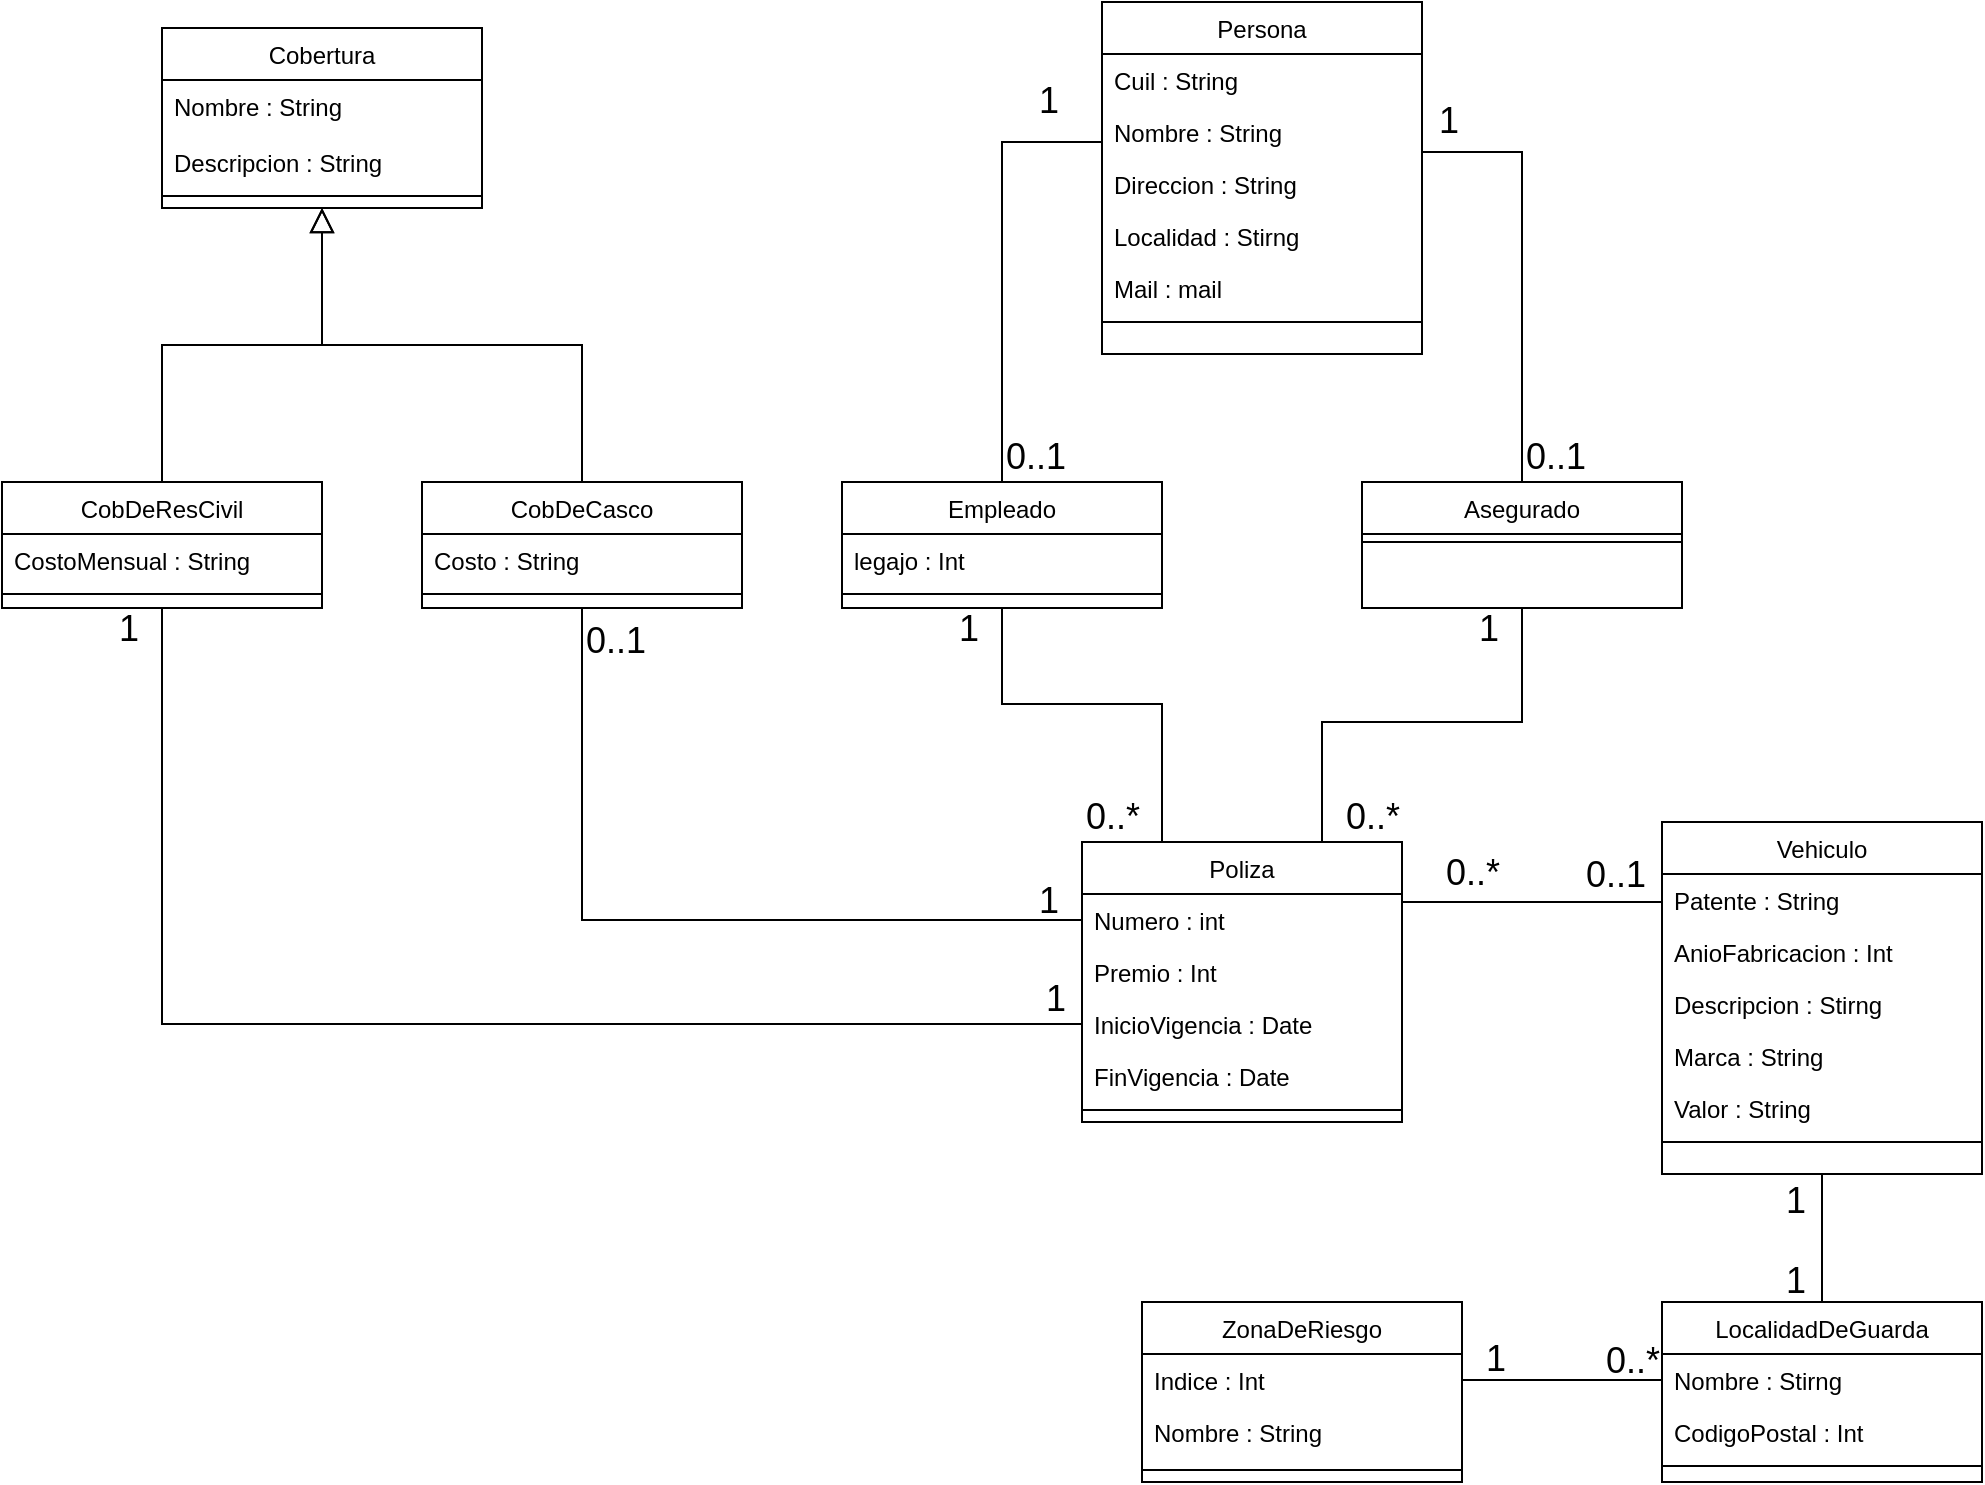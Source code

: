 <mxfile version="24.8.6">
  <diagram id="C5RBs43oDa-KdzZeNtuy" name="Page-1">
    <mxGraphModel dx="1703" dy="528" grid="1" gridSize="10" guides="1" tooltips="1" connect="1" arrows="1" fold="1" page="1" pageScale="1" pageWidth="827" pageHeight="1169" math="0" shadow="0">
      <root>
        <mxCell id="WIyWlLk6GJQsqaUBKTNV-0" />
        <mxCell id="WIyWlLk6GJQsqaUBKTNV-1" parent="WIyWlLk6GJQsqaUBKTNV-0" />
        <mxCell id="zkfFHV4jXpPFQw0GAbJ--6" value="CobDeResCivil" style="swimlane;fontStyle=0;align=center;verticalAlign=top;childLayout=stackLayout;horizontal=1;startSize=26;horizontalStack=0;resizeParent=1;resizeLast=0;collapsible=1;marginBottom=0;rounded=0;shadow=0;strokeWidth=1;" parent="WIyWlLk6GJQsqaUBKTNV-1" vertex="1">
          <mxGeometry x="-390" y="250" width="160" height="63" as="geometry">
            <mxRectangle x="130" y="380" width="160" height="26" as="alternateBounds" />
          </mxGeometry>
        </mxCell>
        <mxCell id="zkfFHV4jXpPFQw0GAbJ--7" value="CostoMensual : String" style="text;align=left;verticalAlign=top;spacingLeft=4;spacingRight=4;overflow=hidden;rotatable=0;points=[[0,0.5],[1,0.5]];portConstraint=eastwest;" parent="zkfFHV4jXpPFQw0GAbJ--6" vertex="1">
          <mxGeometry y="26" width="160" height="26" as="geometry" />
        </mxCell>
        <mxCell id="zkfFHV4jXpPFQw0GAbJ--9" value="" style="line;html=1;strokeWidth=1;align=left;verticalAlign=middle;spacingTop=-1;spacingLeft=3;spacingRight=3;rotatable=0;labelPosition=right;points=[];portConstraint=eastwest;" parent="zkfFHV4jXpPFQw0GAbJ--6" vertex="1">
          <mxGeometry y="52" width="160" height="8" as="geometry" />
        </mxCell>
        <mxCell id="zkfFHV4jXpPFQw0GAbJ--12" value="" style="endArrow=block;endSize=10;endFill=0;shadow=0;strokeWidth=1;rounded=0;curved=0;edgeStyle=elbowEdgeStyle;elbow=vertical;" parent="WIyWlLk6GJQsqaUBKTNV-1" source="zkfFHV4jXpPFQw0GAbJ--6" edge="1">
          <mxGeometry width="160" relative="1" as="geometry">
            <mxPoint x="-310" y="93" as="sourcePoint" />
            <mxPoint x="-230" y="113" as="targetPoint" />
          </mxGeometry>
        </mxCell>
        <mxCell id="zkfFHV4jXpPFQw0GAbJ--13" value="CobDeCasco" style="swimlane;fontStyle=0;align=center;verticalAlign=top;childLayout=stackLayout;horizontal=1;startSize=26;horizontalStack=0;resizeParent=1;resizeLast=0;collapsible=1;marginBottom=0;rounded=0;shadow=0;strokeWidth=1;" parent="WIyWlLk6GJQsqaUBKTNV-1" vertex="1">
          <mxGeometry x="-180" y="250" width="160" height="63" as="geometry">
            <mxRectangle x="340" y="380" width="170" height="26" as="alternateBounds" />
          </mxGeometry>
        </mxCell>
        <mxCell id="zkfFHV4jXpPFQw0GAbJ--14" value="Costo : String" style="text;align=left;verticalAlign=top;spacingLeft=4;spacingRight=4;overflow=hidden;rotatable=0;points=[[0,0.5],[1,0.5]];portConstraint=eastwest;" parent="zkfFHV4jXpPFQw0GAbJ--13" vertex="1">
          <mxGeometry y="26" width="160" height="26" as="geometry" />
        </mxCell>
        <mxCell id="zkfFHV4jXpPFQw0GAbJ--15" value="" style="line;html=1;strokeWidth=1;align=left;verticalAlign=middle;spacingTop=-1;spacingLeft=3;spacingRight=3;rotatable=0;labelPosition=right;points=[];portConstraint=eastwest;" parent="zkfFHV4jXpPFQw0GAbJ--13" vertex="1">
          <mxGeometry y="52" width="160" height="8" as="geometry" />
        </mxCell>
        <mxCell id="zkfFHV4jXpPFQw0GAbJ--16" value="" style="endArrow=block;endSize=10;endFill=0;shadow=0;strokeWidth=1;rounded=0;curved=0;edgeStyle=elbowEdgeStyle;elbow=vertical;entryX=0.5;entryY=1;entryDx=0;entryDy=0;" parent="WIyWlLk6GJQsqaUBKTNV-1" source="zkfFHV4jXpPFQw0GAbJ--13" target="6P_AhiE8qo_wAgspzTL7-38" edge="1">
          <mxGeometry width="160" relative="1" as="geometry">
            <mxPoint x="-300" y="263" as="sourcePoint" />
            <mxPoint x="-250" y="128" as="targetPoint" />
          </mxGeometry>
        </mxCell>
        <mxCell id="zkfFHV4jXpPFQw0GAbJ--26" value="" style="endArrow=none;shadow=0;strokeWidth=1;rounded=0;curved=0;endFill=0;edgeStyle=elbowEdgeStyle;elbow=vertical;exitX=0.5;exitY=0;exitDx=0;exitDy=0;entryX=1;entryY=0.5;entryDx=0;entryDy=0;" parent="WIyWlLk6GJQsqaUBKTNV-1" source="6P_AhiE8qo_wAgspzTL7-43" target="6P_AhiE8qo_wAgspzTL7-2" edge="1">
          <mxGeometry x="0.5" y="41" relative="1" as="geometry">
            <mxPoint x="340" y="179" as="sourcePoint" />
            <mxPoint x="440" y="85" as="targetPoint" />
            <mxPoint x="-40" y="32" as="offset" />
            <Array as="points">
              <mxPoint x="350" y="85" />
            </Array>
          </mxGeometry>
        </mxCell>
        <mxCell id="zkfFHV4jXpPFQw0GAbJ--27" value="0..1" style="resizable=0;align=left;verticalAlign=bottom;labelBackgroundColor=none;fontSize=18;" parent="zkfFHV4jXpPFQw0GAbJ--26" connectable="0" vertex="1">
          <mxGeometry x="-1" relative="1" as="geometry">
            <mxPoint y="-2" as="offset" />
          </mxGeometry>
        </mxCell>
        <mxCell id="zkfFHV4jXpPFQw0GAbJ--28" value="1" style="resizable=0;align=right;verticalAlign=bottom;labelBackgroundColor=none;fontSize=18;" parent="zkfFHV4jXpPFQw0GAbJ--26" connectable="0" vertex="1">
          <mxGeometry x="1" relative="1" as="geometry">
            <mxPoint x="20" y="5" as="offset" />
          </mxGeometry>
        </mxCell>
        <mxCell id="6P_AhiE8qo_wAgspzTL7-0" value="Persona" style="swimlane;fontStyle=0;align=center;verticalAlign=top;childLayout=stackLayout;horizontal=1;startSize=26;horizontalStack=0;resizeParent=1;resizeLast=0;collapsible=1;marginBottom=0;rounded=0;shadow=0;strokeWidth=1;" vertex="1" parent="WIyWlLk6GJQsqaUBKTNV-1">
          <mxGeometry x="160" y="10" width="160" height="176" as="geometry">
            <mxRectangle x="550" y="140" width="160" height="26" as="alternateBounds" />
          </mxGeometry>
        </mxCell>
        <mxCell id="6P_AhiE8qo_wAgspzTL7-1" value="Cuil : String" style="text;align=left;verticalAlign=top;spacingLeft=4;spacingRight=4;overflow=hidden;rotatable=0;points=[[0,0.5],[1,0.5]];portConstraint=eastwest;" vertex="1" parent="6P_AhiE8qo_wAgspzTL7-0">
          <mxGeometry y="26" width="160" height="26" as="geometry" />
        </mxCell>
        <mxCell id="6P_AhiE8qo_wAgspzTL7-2" value="Nombre : String" style="text;align=left;verticalAlign=top;spacingLeft=4;spacingRight=4;overflow=hidden;rotatable=0;points=[[0,0.5],[1,0.5]];portConstraint=eastwest;rounded=0;shadow=0;html=0;" vertex="1" parent="6P_AhiE8qo_wAgspzTL7-0">
          <mxGeometry y="52" width="160" height="26" as="geometry" />
        </mxCell>
        <mxCell id="6P_AhiE8qo_wAgspzTL7-3" value="Direccion : String" style="text;align=left;verticalAlign=top;spacingLeft=4;spacingRight=4;overflow=hidden;rotatable=0;points=[[0,0.5],[1,0.5]];portConstraint=eastwest;rounded=0;shadow=0;html=0;" vertex="1" parent="6P_AhiE8qo_wAgspzTL7-0">
          <mxGeometry y="78" width="160" height="26" as="geometry" />
        </mxCell>
        <mxCell id="6P_AhiE8qo_wAgspzTL7-4" value="Localidad : Stirng" style="text;align=left;verticalAlign=top;spacingLeft=4;spacingRight=4;overflow=hidden;rotatable=0;points=[[0,0.5],[1,0.5]];portConstraint=eastwest;rounded=0;shadow=0;html=0;" vertex="1" parent="6P_AhiE8qo_wAgspzTL7-0">
          <mxGeometry y="104" width="160" height="26" as="geometry" />
        </mxCell>
        <mxCell id="6P_AhiE8qo_wAgspzTL7-5" value="Mail : mail" style="text;align=left;verticalAlign=top;spacingLeft=4;spacingRight=4;overflow=hidden;rotatable=0;points=[[0,0.5],[1,0.5]];portConstraint=eastwest;rounded=0;shadow=0;html=0;" vertex="1" parent="6P_AhiE8qo_wAgspzTL7-0">
          <mxGeometry y="130" width="160" height="26" as="geometry" />
        </mxCell>
        <mxCell id="6P_AhiE8qo_wAgspzTL7-6" value="" style="line;html=1;strokeWidth=1;align=left;verticalAlign=middle;spacingTop=-1;spacingLeft=3;spacingRight=3;rotatable=0;labelPosition=right;points=[];portConstraint=eastwest;" vertex="1" parent="6P_AhiE8qo_wAgspzTL7-0">
          <mxGeometry y="156" width="160" height="8" as="geometry" />
        </mxCell>
        <mxCell id="6P_AhiE8qo_wAgspzTL7-9" value="Poliza" style="swimlane;fontStyle=0;align=center;verticalAlign=top;childLayout=stackLayout;horizontal=1;startSize=26;horizontalStack=0;resizeParent=1;resizeLast=0;collapsible=1;marginBottom=0;rounded=0;shadow=0;strokeWidth=1;" vertex="1" parent="WIyWlLk6GJQsqaUBKTNV-1">
          <mxGeometry x="150" y="430" width="160" height="140" as="geometry">
            <mxRectangle x="550" y="140" width="160" height="26" as="alternateBounds" />
          </mxGeometry>
        </mxCell>
        <mxCell id="6P_AhiE8qo_wAgspzTL7-10" value="Numero : int" style="text;align=left;verticalAlign=top;spacingLeft=4;spacingRight=4;overflow=hidden;rotatable=0;points=[[0,0.5],[1,0.5]];portConstraint=eastwest;" vertex="1" parent="6P_AhiE8qo_wAgspzTL7-9">
          <mxGeometry y="26" width="160" height="26" as="geometry" />
        </mxCell>
        <mxCell id="6P_AhiE8qo_wAgspzTL7-11" value="Premio : Int" style="text;align=left;verticalAlign=top;spacingLeft=4;spacingRight=4;overflow=hidden;rotatable=0;points=[[0,0.5],[1,0.5]];portConstraint=eastwest;rounded=0;shadow=0;html=0;" vertex="1" parent="6P_AhiE8qo_wAgspzTL7-9">
          <mxGeometry y="52" width="160" height="26" as="geometry" />
        </mxCell>
        <mxCell id="6P_AhiE8qo_wAgspzTL7-12" value="InicioVigencia : Date" style="text;align=left;verticalAlign=top;spacingLeft=4;spacingRight=4;overflow=hidden;rotatable=0;points=[[0,0.5],[1,0.5]];portConstraint=eastwest;rounded=0;shadow=0;html=0;" vertex="1" parent="6P_AhiE8qo_wAgspzTL7-9">
          <mxGeometry y="78" width="160" height="26" as="geometry" />
        </mxCell>
        <mxCell id="6P_AhiE8qo_wAgspzTL7-13" value="FinVigencia : Date" style="text;align=left;verticalAlign=top;spacingLeft=4;spacingRight=4;overflow=hidden;rotatable=0;points=[[0,0.5],[1,0.5]];portConstraint=eastwest;rounded=0;shadow=0;html=0;" vertex="1" parent="6P_AhiE8qo_wAgspzTL7-9">
          <mxGeometry y="104" width="160" height="26" as="geometry" />
        </mxCell>
        <mxCell id="6P_AhiE8qo_wAgspzTL7-15" value="" style="line;html=1;strokeWidth=1;align=left;verticalAlign=middle;spacingTop=-1;spacingLeft=3;spacingRight=3;rotatable=0;labelPosition=right;points=[];portConstraint=eastwest;" vertex="1" parent="6P_AhiE8qo_wAgspzTL7-9">
          <mxGeometry y="130" width="160" height="8" as="geometry" />
        </mxCell>
        <mxCell id="6P_AhiE8qo_wAgspzTL7-16" value="Vehiculo" style="swimlane;fontStyle=0;align=center;verticalAlign=top;childLayout=stackLayout;horizontal=1;startSize=26;horizontalStack=0;resizeParent=1;resizeLast=0;collapsible=1;marginBottom=0;rounded=0;shadow=0;strokeWidth=1;" vertex="1" parent="WIyWlLk6GJQsqaUBKTNV-1">
          <mxGeometry x="440" y="420" width="160" height="176" as="geometry">
            <mxRectangle x="550" y="140" width="160" height="26" as="alternateBounds" />
          </mxGeometry>
        </mxCell>
        <mxCell id="6P_AhiE8qo_wAgspzTL7-17" value="Patente : String" style="text;align=left;verticalAlign=top;spacingLeft=4;spacingRight=4;overflow=hidden;rotatable=0;points=[[0,0.5],[1,0.5]];portConstraint=eastwest;" vertex="1" parent="6P_AhiE8qo_wAgspzTL7-16">
          <mxGeometry y="26" width="160" height="26" as="geometry" />
        </mxCell>
        <mxCell id="6P_AhiE8qo_wAgspzTL7-18" value="AnioFabricacion : Int" style="text;align=left;verticalAlign=top;spacingLeft=4;spacingRight=4;overflow=hidden;rotatable=0;points=[[0,0.5],[1,0.5]];portConstraint=eastwest;rounded=0;shadow=0;html=0;" vertex="1" parent="6P_AhiE8qo_wAgspzTL7-16">
          <mxGeometry y="52" width="160" height="26" as="geometry" />
        </mxCell>
        <mxCell id="6P_AhiE8qo_wAgspzTL7-19" value="Descripcion : Stirng" style="text;align=left;verticalAlign=top;spacingLeft=4;spacingRight=4;overflow=hidden;rotatable=0;points=[[0,0.5],[1,0.5]];portConstraint=eastwest;rounded=0;shadow=0;html=0;" vertex="1" parent="6P_AhiE8qo_wAgspzTL7-16">
          <mxGeometry y="78" width="160" height="26" as="geometry" />
        </mxCell>
        <mxCell id="6P_AhiE8qo_wAgspzTL7-20" value="Marca : String" style="text;align=left;verticalAlign=top;spacingLeft=4;spacingRight=4;overflow=hidden;rotatable=0;points=[[0,0.5],[1,0.5]];portConstraint=eastwest;rounded=0;shadow=0;html=0;" vertex="1" parent="6P_AhiE8qo_wAgspzTL7-16">
          <mxGeometry y="104" width="160" height="26" as="geometry" />
        </mxCell>
        <mxCell id="6P_AhiE8qo_wAgspzTL7-21" value="Valor : String" style="text;align=left;verticalAlign=top;spacingLeft=4;spacingRight=4;overflow=hidden;rotatable=0;points=[[0,0.5],[1,0.5]];portConstraint=eastwest;rounded=0;shadow=0;html=0;" vertex="1" parent="6P_AhiE8qo_wAgspzTL7-16">
          <mxGeometry y="130" width="160" height="26" as="geometry" />
        </mxCell>
        <mxCell id="6P_AhiE8qo_wAgspzTL7-22" value="" style="line;html=1;strokeWidth=1;align=left;verticalAlign=middle;spacingTop=-1;spacingLeft=3;spacingRight=3;rotatable=0;labelPosition=right;points=[];portConstraint=eastwest;" vertex="1" parent="6P_AhiE8qo_wAgspzTL7-16">
          <mxGeometry y="156" width="160" height="8" as="geometry" />
        </mxCell>
        <mxCell id="6P_AhiE8qo_wAgspzTL7-23" value="LocalidadDeGuarda" style="swimlane;fontStyle=0;align=center;verticalAlign=top;childLayout=stackLayout;horizontal=1;startSize=26;horizontalStack=0;resizeParent=1;resizeLast=0;collapsible=1;marginBottom=0;rounded=0;shadow=0;strokeWidth=1;" vertex="1" parent="WIyWlLk6GJQsqaUBKTNV-1">
          <mxGeometry x="440" y="660" width="160" height="90" as="geometry">
            <mxRectangle x="550" y="140" width="160" height="26" as="alternateBounds" />
          </mxGeometry>
        </mxCell>
        <mxCell id="6P_AhiE8qo_wAgspzTL7-64" value="" style="resizable=0;align=left;verticalAlign=bottom;labelBackgroundColor=none;fontSize=18;" connectable="0" vertex="1" parent="6P_AhiE8qo_wAgspzTL7-23">
          <mxGeometry y="26" width="160" as="geometry">
            <mxPoint x="43" y="107" as="offset" />
          </mxGeometry>
        </mxCell>
        <mxCell id="6P_AhiE8qo_wAgspzTL7-24" value="Nombre : Stirng" style="text;align=left;verticalAlign=top;spacingLeft=4;spacingRight=4;overflow=hidden;rotatable=0;points=[[0,0.5],[1,0.5]];portConstraint=eastwest;" vertex="1" parent="6P_AhiE8qo_wAgspzTL7-23">
          <mxGeometry y="26" width="160" height="26" as="geometry" />
        </mxCell>
        <mxCell id="6P_AhiE8qo_wAgspzTL7-37" value="CodigoPostal : Int" style="text;align=left;verticalAlign=top;spacingLeft=4;spacingRight=4;overflow=hidden;rotatable=0;points=[[0,0.5],[1,0.5]];portConstraint=eastwest;rounded=0;shadow=0;html=0;" vertex="1" parent="6P_AhiE8qo_wAgspzTL7-23">
          <mxGeometry y="52" width="160" height="26" as="geometry" />
        </mxCell>
        <mxCell id="6P_AhiE8qo_wAgspzTL7-29" value="" style="line;html=1;strokeWidth=1;align=left;verticalAlign=middle;spacingTop=-1;spacingLeft=3;spacingRight=3;rotatable=0;labelPosition=right;points=[];portConstraint=eastwest;" vertex="1" parent="6P_AhiE8qo_wAgspzTL7-23">
          <mxGeometry y="78" width="160" height="8" as="geometry" />
        </mxCell>
        <mxCell id="6P_AhiE8qo_wAgspzTL7-30" value="ZonaDeRiesgo" style="swimlane;fontStyle=0;align=center;verticalAlign=top;childLayout=stackLayout;horizontal=1;startSize=26;horizontalStack=0;resizeParent=1;resizeLast=0;collapsible=1;marginBottom=0;rounded=0;shadow=0;strokeWidth=1;" vertex="1" parent="WIyWlLk6GJQsqaUBKTNV-1">
          <mxGeometry x="180" y="660" width="160" height="90" as="geometry">
            <mxRectangle x="550" y="140" width="160" height="26" as="alternateBounds" />
          </mxGeometry>
        </mxCell>
        <mxCell id="6P_AhiE8qo_wAgspzTL7-31" value="Indice : Int" style="text;align=left;verticalAlign=top;spacingLeft=4;spacingRight=4;overflow=hidden;rotatable=0;points=[[0,0.5],[1,0.5]];portConstraint=eastwest;" vertex="1" parent="6P_AhiE8qo_wAgspzTL7-30">
          <mxGeometry y="26" width="160" height="26" as="geometry" />
        </mxCell>
        <mxCell id="6P_AhiE8qo_wAgspzTL7-32" value="Nombre : String" style="text;align=left;verticalAlign=top;spacingLeft=4;spacingRight=4;overflow=hidden;rotatable=0;points=[[0,0.5],[1,0.5]];portConstraint=eastwest;rounded=0;shadow=0;html=0;" vertex="1" parent="6P_AhiE8qo_wAgspzTL7-30">
          <mxGeometry y="52" width="160" height="28" as="geometry" />
        </mxCell>
        <mxCell id="6P_AhiE8qo_wAgspzTL7-36" value="" style="line;html=1;strokeWidth=1;align=left;verticalAlign=middle;spacingTop=-1;spacingLeft=3;spacingRight=3;rotatable=0;labelPosition=right;points=[];portConstraint=eastwest;" vertex="1" parent="6P_AhiE8qo_wAgspzTL7-30">
          <mxGeometry y="80" width="160" height="8" as="geometry" />
        </mxCell>
        <mxCell id="6P_AhiE8qo_wAgspzTL7-38" value="Cobertura" style="swimlane;fontStyle=0;align=center;verticalAlign=top;childLayout=stackLayout;horizontal=1;startSize=26;horizontalStack=0;resizeParent=1;resizeLast=0;collapsible=1;marginBottom=0;rounded=0;shadow=0;strokeWidth=1;" vertex="1" parent="WIyWlLk6GJQsqaUBKTNV-1">
          <mxGeometry x="-310" y="23" width="160" height="90" as="geometry">
            <mxRectangle x="550" y="140" width="160" height="26" as="alternateBounds" />
          </mxGeometry>
        </mxCell>
        <mxCell id="6P_AhiE8qo_wAgspzTL7-40" value="Nombre : String" style="text;align=left;verticalAlign=top;spacingLeft=4;spacingRight=4;overflow=hidden;rotatable=0;points=[[0,0.5],[1,0.5]];portConstraint=eastwest;rounded=0;shadow=0;html=0;" vertex="1" parent="6P_AhiE8qo_wAgspzTL7-38">
          <mxGeometry y="26" width="160" height="28" as="geometry" />
        </mxCell>
        <mxCell id="6P_AhiE8qo_wAgspzTL7-41" value="Descripcion : String" style="text;align=left;verticalAlign=top;spacingLeft=4;spacingRight=4;overflow=hidden;rotatable=0;points=[[0,0.5],[1,0.5]];portConstraint=eastwest;rounded=0;shadow=0;html=0;" vertex="1" parent="6P_AhiE8qo_wAgspzTL7-38">
          <mxGeometry y="54" width="160" height="26" as="geometry" />
        </mxCell>
        <mxCell id="6P_AhiE8qo_wAgspzTL7-42" value="" style="line;html=1;strokeWidth=1;align=left;verticalAlign=middle;spacingTop=-1;spacingLeft=3;spacingRight=3;rotatable=0;labelPosition=right;points=[];portConstraint=eastwest;" vertex="1" parent="6P_AhiE8qo_wAgspzTL7-38">
          <mxGeometry y="80" width="160" height="8" as="geometry" />
        </mxCell>
        <mxCell id="6P_AhiE8qo_wAgspzTL7-46" value="Empleado" style="swimlane;fontStyle=0;align=center;verticalAlign=top;childLayout=stackLayout;horizontal=1;startSize=26;horizontalStack=0;resizeParent=1;resizeLast=0;collapsible=1;marginBottom=0;rounded=0;shadow=0;strokeWidth=1;" vertex="1" parent="WIyWlLk6GJQsqaUBKTNV-1">
          <mxGeometry x="30" y="250" width="160" height="63" as="geometry">
            <mxRectangle x="340" y="380" width="170" height="26" as="alternateBounds" />
          </mxGeometry>
        </mxCell>
        <mxCell id="6P_AhiE8qo_wAgspzTL7-47" value="legajo : Int" style="text;align=left;verticalAlign=top;spacingLeft=4;spacingRight=4;overflow=hidden;rotatable=0;points=[[0,0.5],[1,0.5]];portConstraint=eastwest;" vertex="1" parent="6P_AhiE8qo_wAgspzTL7-46">
          <mxGeometry y="26" width="160" height="26" as="geometry" />
        </mxCell>
        <mxCell id="6P_AhiE8qo_wAgspzTL7-48" value="" style="line;html=1;strokeWidth=1;align=left;verticalAlign=middle;spacingTop=-1;spacingLeft=3;spacingRight=3;rotatable=0;labelPosition=right;points=[];portConstraint=eastwest;" vertex="1" parent="6P_AhiE8qo_wAgspzTL7-46">
          <mxGeometry y="52" width="160" height="8" as="geometry" />
        </mxCell>
        <mxCell id="6P_AhiE8qo_wAgspzTL7-43" value="Asegurado" style="swimlane;fontStyle=0;align=center;verticalAlign=top;childLayout=stackLayout;horizontal=1;startSize=26;horizontalStack=0;resizeParent=1;resizeLast=0;collapsible=1;marginBottom=0;rounded=0;shadow=0;strokeWidth=1;" vertex="1" parent="WIyWlLk6GJQsqaUBKTNV-1">
          <mxGeometry x="290" y="250" width="160" height="63" as="geometry">
            <mxRectangle x="340" y="380" width="170" height="26" as="alternateBounds" />
          </mxGeometry>
        </mxCell>
        <mxCell id="6P_AhiE8qo_wAgspzTL7-45" value="" style="line;html=1;strokeWidth=1;align=left;verticalAlign=middle;spacingTop=-1;spacingLeft=3;spacingRight=3;rotatable=0;labelPosition=right;points=[];portConstraint=eastwest;" vertex="1" parent="6P_AhiE8qo_wAgspzTL7-43">
          <mxGeometry y="26" width="160" height="8" as="geometry" />
        </mxCell>
        <mxCell id="6P_AhiE8qo_wAgspzTL7-52" value="" style="endArrow=none;shadow=0;strokeWidth=1;rounded=0;curved=0;endFill=0;edgeStyle=elbowEdgeStyle;elbow=vertical;exitX=0.5;exitY=0;exitDx=0;exitDy=0;entryX=0;entryY=0.5;entryDx=0;entryDy=0;" edge="1" parent="WIyWlLk6GJQsqaUBKTNV-1" source="6P_AhiE8qo_wAgspzTL7-46" target="6P_AhiE8qo_wAgspzTL7-1">
          <mxGeometry x="0.5" y="41" relative="1" as="geometry">
            <mxPoint x="90" y="275" as="sourcePoint" />
            <mxPoint x="150" y="40" as="targetPoint" />
            <mxPoint x="-40" y="32" as="offset" />
            <Array as="points">
              <mxPoint x="140" y="80" />
            </Array>
          </mxGeometry>
        </mxCell>
        <mxCell id="6P_AhiE8qo_wAgspzTL7-53" value="0..1" style="resizable=0;align=left;verticalAlign=bottom;labelBackgroundColor=none;fontSize=18;" connectable="0" vertex="1" parent="6P_AhiE8qo_wAgspzTL7-52">
          <mxGeometry x="-1" relative="1" as="geometry">
            <mxPoint y="-2" as="offset" />
          </mxGeometry>
        </mxCell>
        <mxCell id="6P_AhiE8qo_wAgspzTL7-54" value="1" style="resizable=0;align=right;verticalAlign=bottom;labelBackgroundColor=none;fontSize=18;" connectable="0" vertex="1" parent="6P_AhiE8qo_wAgspzTL7-52">
          <mxGeometry x="1" relative="1" as="geometry">
            <mxPoint x="-20" y="21" as="offset" />
          </mxGeometry>
        </mxCell>
        <mxCell id="6P_AhiE8qo_wAgspzTL7-55" value="" style="endArrow=none;shadow=0;strokeWidth=1;rounded=0;curved=0;endFill=0;edgeStyle=elbowEdgeStyle;elbow=vertical;exitX=0;exitY=0.5;exitDx=0;exitDy=0;entryX=1;entryY=0.5;entryDx=0;entryDy=0;" edge="1" parent="WIyWlLk6GJQsqaUBKTNV-1" source="6P_AhiE8qo_wAgspzTL7-17" target="6P_AhiE8qo_wAgspzTL7-10">
          <mxGeometry x="0.5" y="41" relative="1" as="geometry">
            <mxPoint x="480" y="625" as="sourcePoint" />
            <mxPoint x="430" y="450" as="targetPoint" />
            <mxPoint x="-40" y="32" as="offset" />
            <Array as="points">
              <mxPoint x="460" y="460" />
            </Array>
          </mxGeometry>
        </mxCell>
        <mxCell id="6P_AhiE8qo_wAgspzTL7-56" value="0..1" style="resizable=0;align=left;verticalAlign=bottom;labelBackgroundColor=none;fontSize=18;" connectable="0" vertex="1" parent="6P_AhiE8qo_wAgspzTL7-55">
          <mxGeometry x="-1" relative="1" as="geometry">
            <mxPoint x="-40" y="-2" as="offset" />
          </mxGeometry>
        </mxCell>
        <mxCell id="6P_AhiE8qo_wAgspzTL7-58" value="0..*" style="resizable=0;align=left;verticalAlign=bottom;labelBackgroundColor=none;fontSize=18;" connectable="0" vertex="1" parent="WIyWlLk6GJQsqaUBKTNV-1">
          <mxGeometry x="330" y="456" as="geometry" />
        </mxCell>
        <mxCell id="6P_AhiE8qo_wAgspzTL7-61" value="1" style="resizable=0;align=left;verticalAlign=bottom;labelBackgroundColor=none;fontSize=18;" connectable="0" vertex="1" parent="WIyWlLk6GJQsqaUBKTNV-1">
          <mxGeometry x="500" y="620" as="geometry" />
        </mxCell>
        <mxCell id="6P_AhiE8qo_wAgspzTL7-66" value="" style="endArrow=none;shadow=0;strokeWidth=1;rounded=0;curved=0;endFill=0;edgeStyle=elbowEdgeStyle;elbow=vertical;exitX=0.25;exitY=0;exitDx=0;exitDy=0;entryX=0.5;entryY=1;entryDx=0;entryDy=0;" edge="1" parent="WIyWlLk6GJQsqaUBKTNV-1" source="6P_AhiE8qo_wAgspzTL7-9" target="6P_AhiE8qo_wAgspzTL7-46">
          <mxGeometry x="0.5" y="41" relative="1" as="geometry">
            <mxPoint x="150" y="531" as="sourcePoint" />
            <mxPoint x="200" y="330" as="targetPoint" />
            <mxPoint x="-40" y="32" as="offset" />
            <Array as="points">
              <mxPoint x="180" y="361" />
            </Array>
          </mxGeometry>
        </mxCell>
        <mxCell id="6P_AhiE8qo_wAgspzTL7-67" value="0..*" style="resizable=0;align=left;verticalAlign=bottom;labelBackgroundColor=none;fontSize=18;" connectable="0" vertex="1" parent="6P_AhiE8qo_wAgspzTL7-66">
          <mxGeometry x="-1" relative="1" as="geometry">
            <mxPoint x="-40" y="-2" as="offset" />
          </mxGeometry>
        </mxCell>
        <mxCell id="6P_AhiE8qo_wAgspzTL7-68" value="1" style="resizable=0;align=right;verticalAlign=bottom;labelBackgroundColor=none;fontSize=18;" connectable="0" vertex="1" parent="6P_AhiE8qo_wAgspzTL7-66">
          <mxGeometry x="1" relative="1" as="geometry">
            <mxPoint x="-10" y="21" as="offset" />
          </mxGeometry>
        </mxCell>
        <mxCell id="6P_AhiE8qo_wAgspzTL7-69" value="" style="endArrow=none;shadow=0;strokeWidth=1;rounded=0;curved=0;endFill=0;edgeStyle=elbowEdgeStyle;elbow=vertical;exitX=0.75;exitY=0;exitDx=0;exitDy=0;entryX=0.5;entryY=1;entryDx=0;entryDy=0;" edge="1" parent="WIyWlLk6GJQsqaUBKTNV-1" source="6P_AhiE8qo_wAgspzTL7-9" target="6P_AhiE8qo_wAgspzTL7-43">
          <mxGeometry x="0.5" y="41" relative="1" as="geometry">
            <mxPoint x="470" y="531" as="sourcePoint" />
            <mxPoint x="520" y="330" as="targetPoint" />
            <mxPoint x="-40" y="32" as="offset" />
            <Array as="points">
              <mxPoint x="400" y="370" />
            </Array>
          </mxGeometry>
        </mxCell>
        <mxCell id="6P_AhiE8qo_wAgspzTL7-70" value="0..*" style="resizable=0;align=left;verticalAlign=bottom;labelBackgroundColor=none;fontSize=18;" connectable="0" vertex="1" parent="6P_AhiE8qo_wAgspzTL7-69">
          <mxGeometry x="-1" relative="1" as="geometry">
            <mxPoint x="10" y="-2" as="offset" />
          </mxGeometry>
        </mxCell>
        <mxCell id="6P_AhiE8qo_wAgspzTL7-71" value="1" style="resizable=0;align=right;verticalAlign=bottom;labelBackgroundColor=none;fontSize=18;" connectable="0" vertex="1" parent="6P_AhiE8qo_wAgspzTL7-69">
          <mxGeometry x="1" relative="1" as="geometry">
            <mxPoint x="-10" y="21" as="offset" />
          </mxGeometry>
        </mxCell>
        <mxCell id="6P_AhiE8qo_wAgspzTL7-72" value="" style="endArrow=none;shadow=0;strokeWidth=1;rounded=0;curved=0;endFill=0;edgeStyle=elbowEdgeStyle;elbow=vertical;exitX=0.5;exitY=0;exitDx=0;exitDy=0;entryX=0.5;entryY=1;entryDx=0;entryDy=0;" edge="1" parent="WIyWlLk6GJQsqaUBKTNV-1" source="6P_AhiE8qo_wAgspzTL7-23" target="6P_AhiE8qo_wAgspzTL7-16">
          <mxGeometry x="0.5" y="41" relative="1" as="geometry">
            <mxPoint x="460" y="650" as="sourcePoint" />
            <mxPoint x="330" y="660" as="targetPoint" />
            <mxPoint x="-40" y="32" as="offset" />
            <Array as="points">
              <mxPoint x="480" y="651" />
            </Array>
          </mxGeometry>
        </mxCell>
        <mxCell id="6P_AhiE8qo_wAgspzTL7-73" value="1" style="resizable=0;align=left;verticalAlign=bottom;labelBackgroundColor=none;fontSize=18;" connectable="0" vertex="1" parent="6P_AhiE8qo_wAgspzTL7-72">
          <mxGeometry x="-1" relative="1" as="geometry">
            <mxPoint x="-20" as="offset" />
          </mxGeometry>
        </mxCell>
        <mxCell id="6P_AhiE8qo_wAgspzTL7-74" value="" style="endArrow=none;shadow=0;strokeWidth=1;rounded=0;curved=0;endFill=0;edgeStyle=elbowEdgeStyle;elbow=vertical;exitX=0;exitY=0.5;exitDx=0;exitDy=0;entryX=1;entryY=0.5;entryDx=0;entryDy=0;" edge="1" parent="WIyWlLk6GJQsqaUBKTNV-1" source="6P_AhiE8qo_wAgspzTL7-24" target="6P_AhiE8qo_wAgspzTL7-31">
          <mxGeometry x="0.5" y="41" relative="1" as="geometry">
            <mxPoint x="390" y="737" as="sourcePoint" />
            <mxPoint x="390" y="673" as="targetPoint" />
            <mxPoint x="-40" y="32" as="offset" />
            <Array as="points" />
          </mxGeometry>
        </mxCell>
        <mxCell id="6P_AhiE8qo_wAgspzTL7-75" value="1" style="resizable=0;align=left;verticalAlign=bottom;labelBackgroundColor=none;fontSize=18;" connectable="0" vertex="1" parent="6P_AhiE8qo_wAgspzTL7-74">
          <mxGeometry x="-1" relative="1" as="geometry">
            <mxPoint x="-90" as="offset" />
          </mxGeometry>
        </mxCell>
        <mxCell id="6P_AhiE8qo_wAgspzTL7-76" value="0..*" style="resizable=0;align=left;verticalAlign=bottom;labelBackgroundColor=none;fontSize=18;" connectable="0" vertex="1" parent="WIyWlLk6GJQsqaUBKTNV-1">
          <mxGeometry x="410" y="700" as="geometry" />
        </mxCell>
        <mxCell id="6P_AhiE8qo_wAgspzTL7-77" value="" style="endArrow=none;shadow=0;strokeWidth=1;rounded=0;curved=0;endFill=0;edgeStyle=elbowEdgeStyle;elbow=vertical;exitX=0;exitY=0.5;exitDx=0;exitDy=0;entryX=0.5;entryY=1;entryDx=0;entryDy=0;" edge="1" parent="WIyWlLk6GJQsqaUBKTNV-1" source="6P_AhiE8qo_wAgspzTL7-12" target="zkfFHV4jXpPFQw0GAbJ--6">
          <mxGeometry x="0.5" y="41" relative="1" as="geometry">
            <mxPoint x="-230" y="437" as="sourcePoint" />
            <mxPoint x="-310" y="350" as="targetPoint" />
            <mxPoint x="-40" y="32" as="offset" />
            <Array as="points">
              <mxPoint x="-70" y="521" />
            </Array>
          </mxGeometry>
        </mxCell>
        <mxCell id="6P_AhiE8qo_wAgspzTL7-78" value="1" style="resizable=0;align=left;verticalAlign=bottom;labelBackgroundColor=none;fontSize=18;" connectable="0" vertex="1" parent="6P_AhiE8qo_wAgspzTL7-77">
          <mxGeometry x="-1" relative="1" as="geometry">
            <mxPoint x="-20" y="-2" as="offset" />
          </mxGeometry>
        </mxCell>
        <mxCell id="6P_AhiE8qo_wAgspzTL7-79" value="1" style="resizable=0;align=right;verticalAlign=bottom;labelBackgroundColor=none;fontSize=18;" connectable="0" vertex="1" parent="6P_AhiE8qo_wAgspzTL7-77">
          <mxGeometry x="1" relative="1" as="geometry">
            <mxPoint x="-10" y="21" as="offset" />
          </mxGeometry>
        </mxCell>
        <mxCell id="6P_AhiE8qo_wAgspzTL7-80" value="" style="endArrow=none;shadow=0;strokeWidth=1;rounded=0;curved=0;endFill=0;edgeStyle=elbowEdgeStyle;elbow=vertical;exitX=0.5;exitY=1;exitDx=0;exitDy=0;entryX=0;entryY=0.5;entryDx=0;entryDy=0;" edge="1" parent="WIyWlLk6GJQsqaUBKTNV-1" source="zkfFHV4jXpPFQw0GAbJ--13" target="6P_AhiE8qo_wAgspzTL7-10">
          <mxGeometry x="0.5" y="41" relative="1" as="geometry">
            <mxPoint y="531" as="sourcePoint" />
            <mxPoint x="50" y="330" as="targetPoint" />
            <mxPoint x="-40" y="32" as="offset" />
            <Array as="points">
              <mxPoint x="30" y="469" />
            </Array>
          </mxGeometry>
        </mxCell>
        <mxCell id="6P_AhiE8qo_wAgspzTL7-81" value="0..1" style="resizable=0;align=left;verticalAlign=bottom;labelBackgroundColor=none;fontSize=18;" connectable="0" vertex="1" parent="6P_AhiE8qo_wAgspzTL7-80">
          <mxGeometry x="-1" relative="1" as="geometry">
            <mxPoint y="27" as="offset" />
          </mxGeometry>
        </mxCell>
        <mxCell id="6P_AhiE8qo_wAgspzTL7-82" value="1" style="resizable=0;align=right;verticalAlign=bottom;labelBackgroundColor=none;fontSize=18;" connectable="0" vertex="1" parent="6P_AhiE8qo_wAgspzTL7-80">
          <mxGeometry x="1" relative="1" as="geometry">
            <mxPoint x="-10" y="1" as="offset" />
          </mxGeometry>
        </mxCell>
      </root>
    </mxGraphModel>
  </diagram>
</mxfile>
